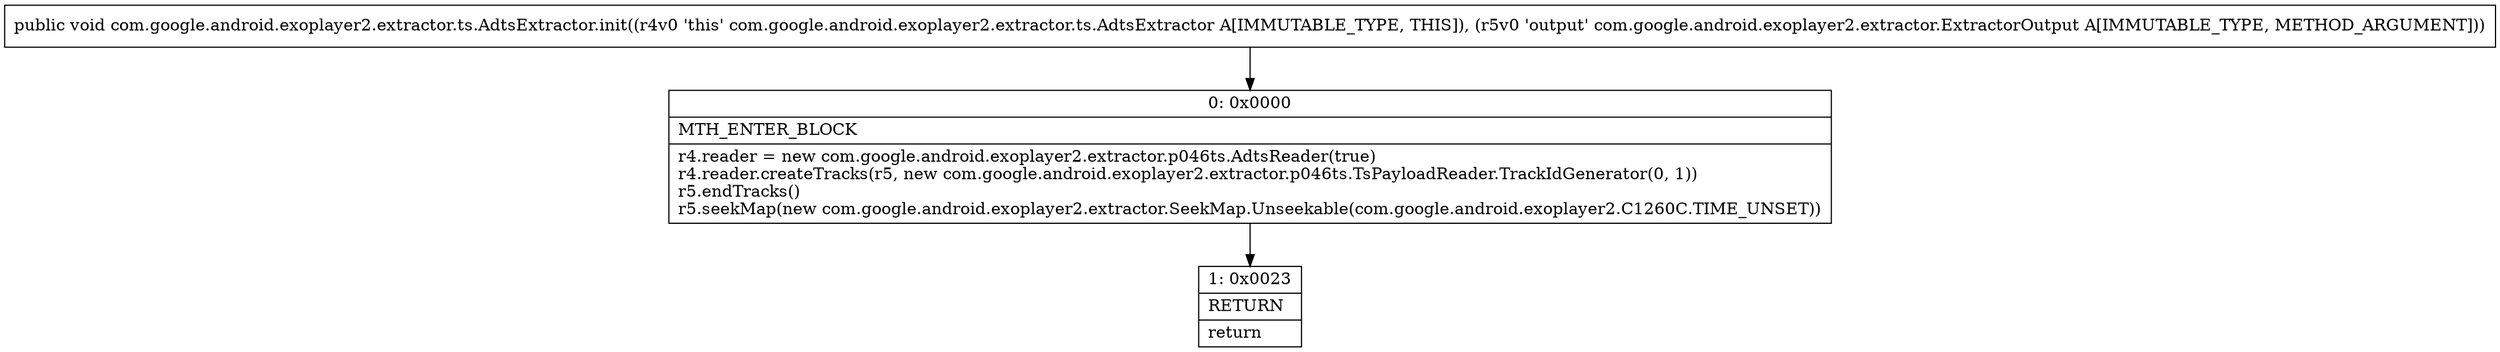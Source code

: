 digraph "CFG forcom.google.android.exoplayer2.extractor.ts.AdtsExtractor.init(Lcom\/google\/android\/exoplayer2\/extractor\/ExtractorOutput;)V" {
Node_0 [shape=record,label="{0\:\ 0x0000|MTH_ENTER_BLOCK\l|r4.reader = new com.google.android.exoplayer2.extractor.p046ts.AdtsReader(true)\lr4.reader.createTracks(r5, new com.google.android.exoplayer2.extractor.p046ts.TsPayloadReader.TrackIdGenerator(0, 1))\lr5.endTracks()\lr5.seekMap(new com.google.android.exoplayer2.extractor.SeekMap.Unseekable(com.google.android.exoplayer2.C1260C.TIME_UNSET))\l}"];
Node_1 [shape=record,label="{1\:\ 0x0023|RETURN\l|return\l}"];
MethodNode[shape=record,label="{public void com.google.android.exoplayer2.extractor.ts.AdtsExtractor.init((r4v0 'this' com.google.android.exoplayer2.extractor.ts.AdtsExtractor A[IMMUTABLE_TYPE, THIS]), (r5v0 'output' com.google.android.exoplayer2.extractor.ExtractorOutput A[IMMUTABLE_TYPE, METHOD_ARGUMENT])) }"];
MethodNode -> Node_0;
Node_0 -> Node_1;
}

